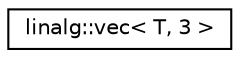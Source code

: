 digraph "Graphical Class Hierarchy"
{
  edge [fontname="Helvetica",fontsize="10",labelfontname="Helvetica",labelfontsize="10"];
  node [fontname="Helvetica",fontsize="10",shape=record];
  rankdir="LR";
  Node1 [label="linalg::vec\< T, 3 \>",height=0.2,width=0.4,color="black", fillcolor="white", style="filled",URL="$structlinalg_1_1vec_3_01T_00_013_01_4.html"];
}
